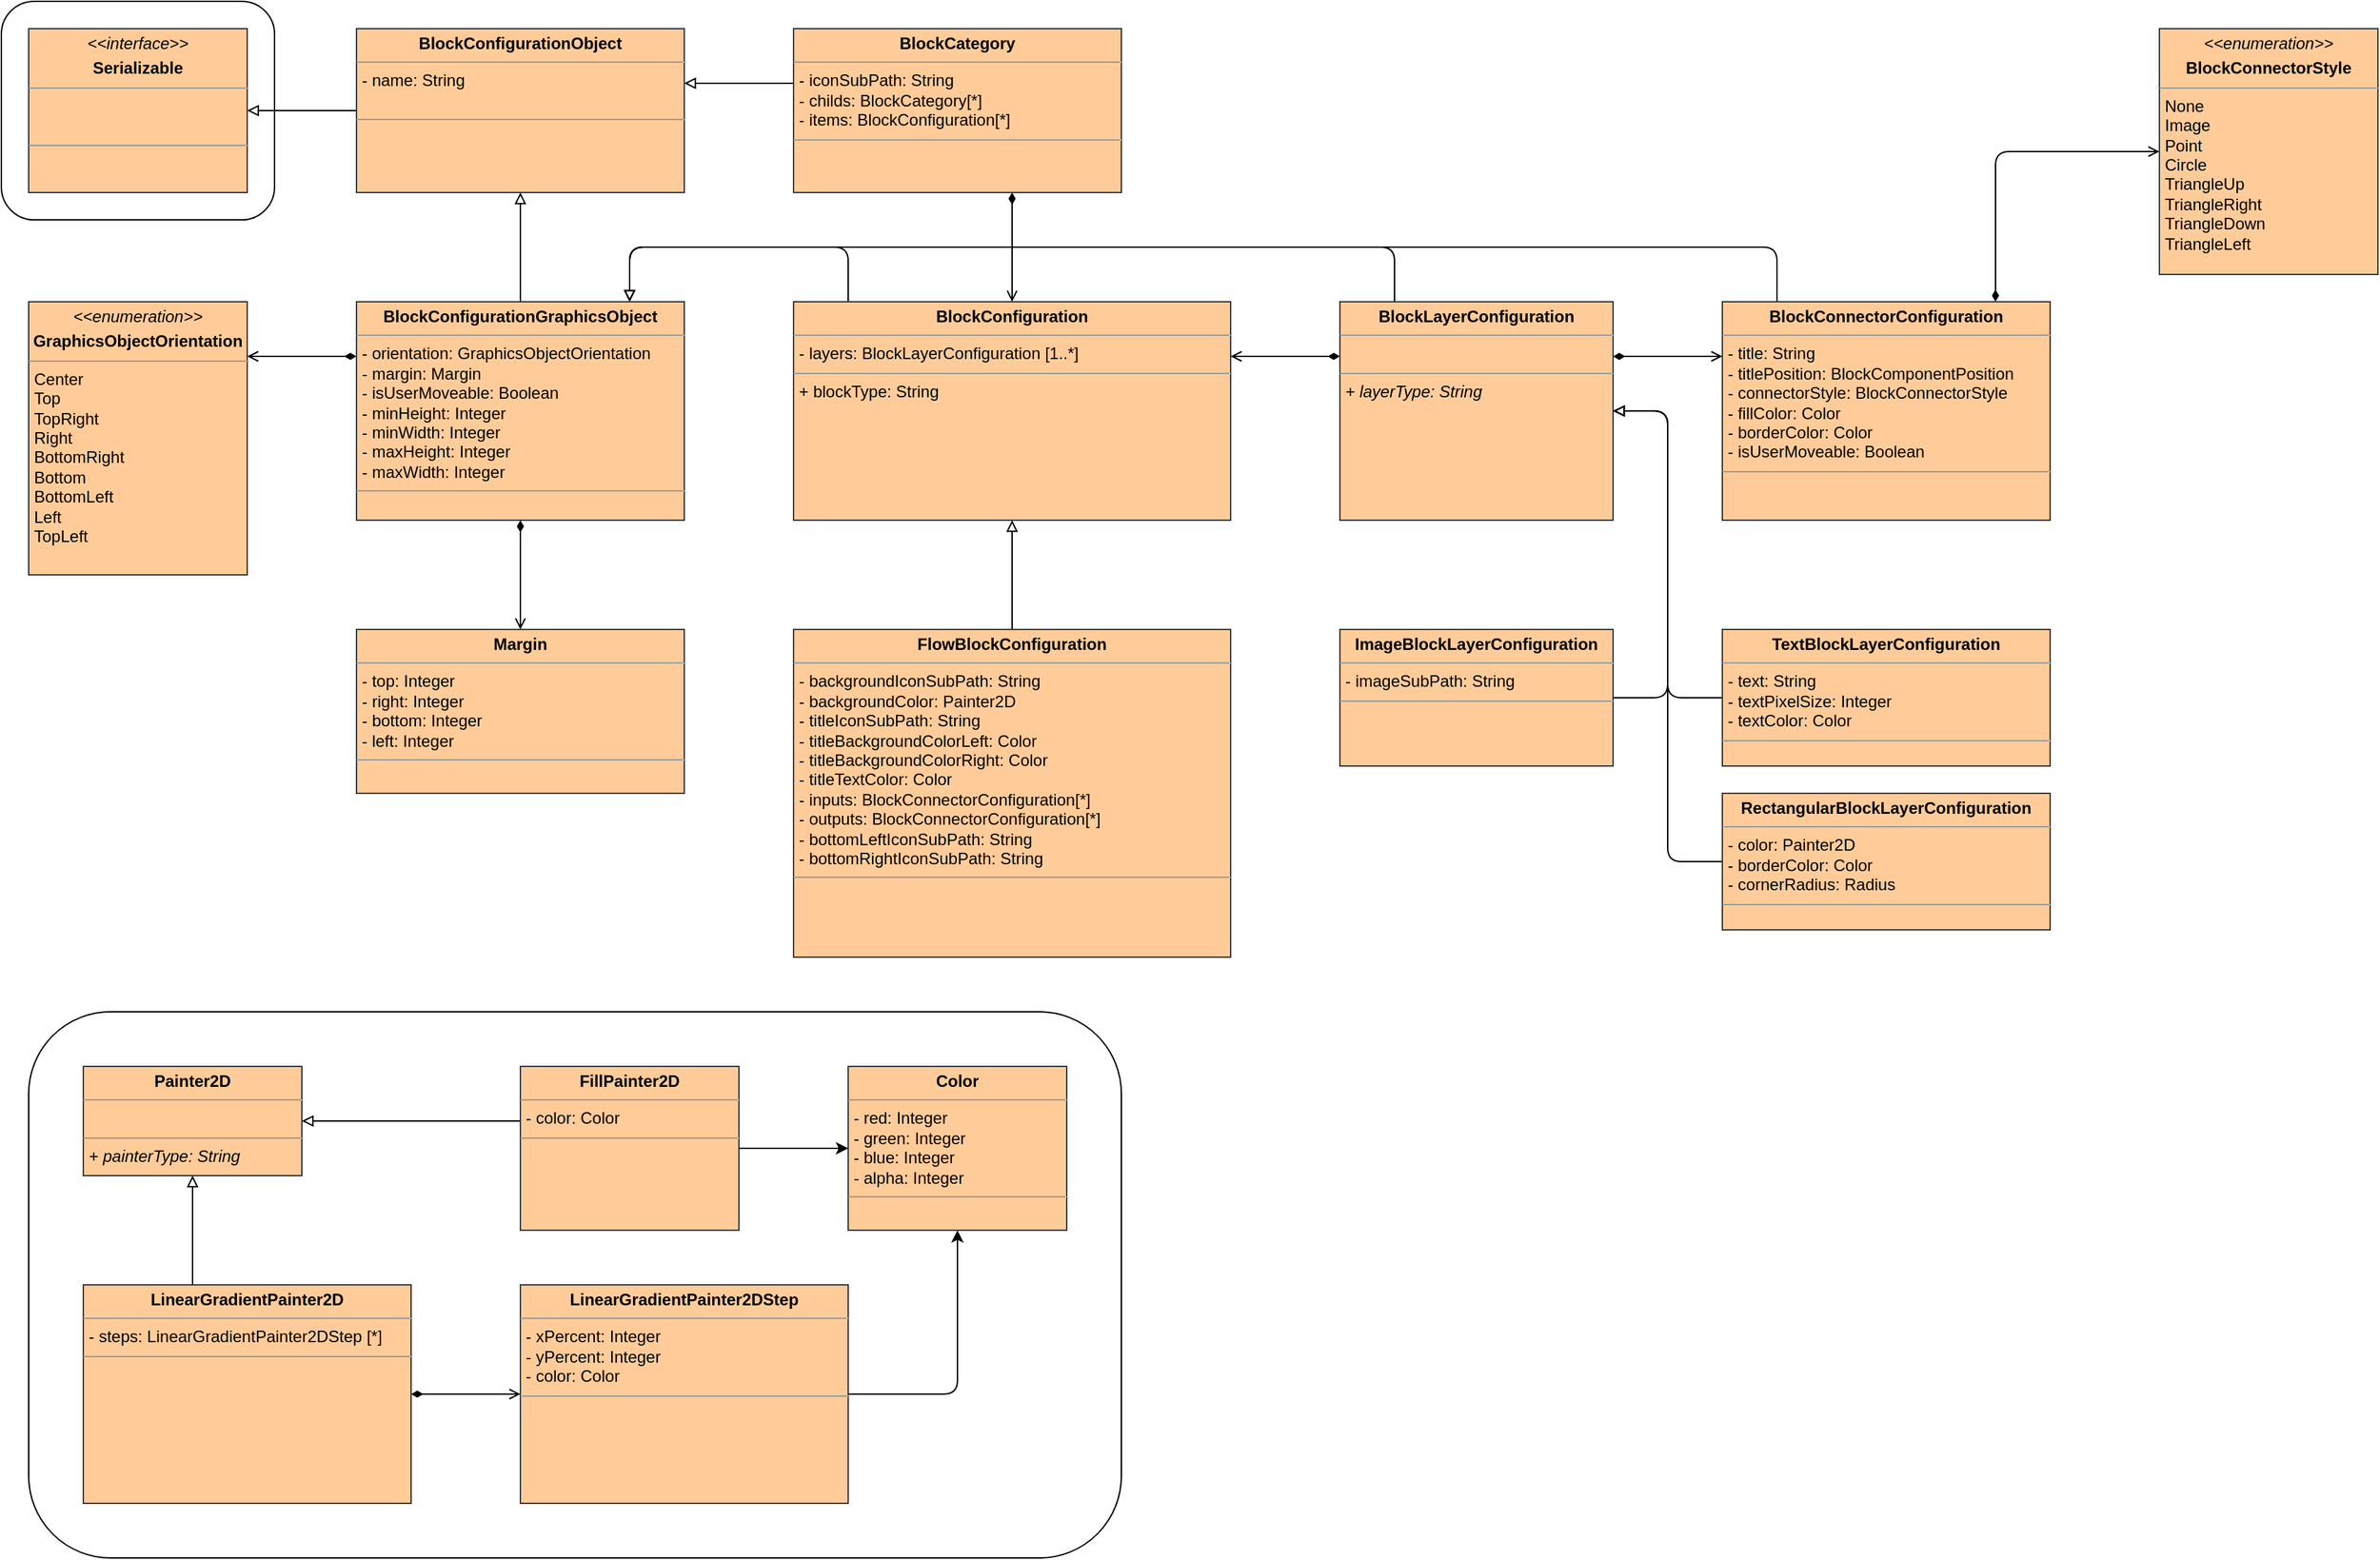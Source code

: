 <mxfile version="21.2.1" type="device">
  <diagram name="Page-1" id="bijCbvyjQg8kNUzDMzPC">
    <mxGraphModel dx="4592" dy="1188" grid="1" gridSize="10" guides="1" tooltips="1" connect="1" arrows="1" fold="1" page="1" pageScale="1" pageWidth="1654" pageHeight="1169" math="0" shadow="0">
      <root>
        <mxCell id="0" />
        <mxCell id="1" parent="0" />
        <mxCell id="ZP98TrWlsEKXRmw6uGA2-3" value="" style="rounded=1;whiteSpace=wrap;html=1;fillColor=none;" parent="1" vertex="1">
          <mxGeometry x="-1100" y="60" width="200" height="160" as="geometry" />
        </mxCell>
        <mxCell id="Usm42l7mpvRmvNhW53Z2-13" value="" style="rounded=1;whiteSpace=wrap;html=1;fillColor=none;" parent="1" vertex="1">
          <mxGeometry x="-1080" y="800" width="800" height="400" as="geometry" />
        </mxCell>
        <mxCell id="ePh9IVkR3JMS2fztgziI-18" style="edgeStyle=orthogonalEdgeStyle;rounded=1;orthogonalLoop=1;jettySize=auto;html=1;endArrow=block;endFill=0;" parent="1" source="Kr94CjTJ0kaK3zj6Oa0z-5" target="ePh9IVkR3JMS2fztgziI-14" edge="1">
          <mxGeometry relative="1" as="geometry">
            <Array as="points">
              <mxPoint x="-480" y="240" />
              <mxPoint x="-640" y="240" />
            </Array>
          </mxGeometry>
        </mxCell>
        <mxCell id="Kr94CjTJ0kaK3zj6Oa0z-5" value="&lt;p style=&quot;margin:0px;margin-top:4px;text-align:center;&quot;&gt;&lt;b&gt;BlockConfiguration&lt;/b&gt;&lt;/p&gt;&lt;hr size=&quot;1&quot;&gt;&lt;p style=&quot;margin:0px;margin-left:4px;&quot;&gt;&lt;span style=&quot;background-color: initial;&quot;&gt;- layers: BlockLayerConfiguration [1..*]&lt;/span&gt;&lt;/p&gt;&lt;hr size=&quot;1&quot;&gt;&lt;p style=&quot;margin:0px;margin-left:4px;&quot;&gt;+ blockType: String&lt;/p&gt;" style="verticalAlign=top;align=left;overflow=fill;fontSize=12;fontFamily=Helvetica;html=1;fillColor=#ffcc99;strokeColor=#36393d;" parent="1" vertex="1">
          <mxGeometry x="-520" y="280" width="320" height="160" as="geometry" />
        </mxCell>
        <mxCell id="Kr94CjTJ0kaK3zj6Oa0z-10" style="edgeStyle=orthogonalEdgeStyle;rounded=0;orthogonalLoop=1;jettySize=auto;html=1;endArrow=open;endFill=0;startArrow=diamondThin;startFill=1;" parent="1" source="Kr94CjTJ0kaK3zj6Oa0z-7" target="Kr94CjTJ0kaK3zj6Oa0z-5" edge="1">
          <mxGeometry relative="1" as="geometry">
            <Array as="points">
              <mxPoint x="-360" y="240" />
              <mxPoint x="-360" y="240" />
            </Array>
          </mxGeometry>
        </mxCell>
        <mxCell id="ePh9IVkR3JMS2fztgziI-19" style="edgeStyle=orthogonalEdgeStyle;rounded=0;orthogonalLoop=1;jettySize=auto;html=1;endArrow=block;endFill=0;" parent="1" source="Kr94CjTJ0kaK3zj6Oa0z-7" target="ePh9IVkR3JMS2fztgziI-13" edge="1">
          <mxGeometry relative="1" as="geometry">
            <Array as="points">
              <mxPoint x="-540" y="120" />
              <mxPoint x="-540" y="120" />
            </Array>
          </mxGeometry>
        </mxCell>
        <mxCell id="Kr94CjTJ0kaK3zj6Oa0z-7" value="&lt;p style=&quot;margin:0px;margin-top:4px;text-align:center;&quot;&gt;&lt;b&gt;BlockCategory&lt;/b&gt;&lt;/p&gt;&lt;hr size=&quot;1&quot;&gt;&lt;p style=&quot;margin:0px;margin-left:4px;&quot;&gt;&lt;span style=&quot;background-color: initial;&quot;&gt;- iconSubPath: String&lt;/span&gt;&lt;br&gt;&lt;/p&gt;&lt;p style=&quot;margin:0px;margin-left:4px;&quot;&gt;- childs: BlockCategory[*]&lt;/p&gt;&lt;p style=&quot;margin:0px;margin-left:4px;&quot;&gt;- items: BlockConfiguration[*]&lt;/p&gt;&lt;hr size=&quot;1&quot;&gt;&lt;p style=&quot;margin:0px;margin-left:4px;&quot;&gt;&lt;br&gt;&lt;/p&gt;" style="verticalAlign=top;align=left;overflow=fill;fontSize=12;fontFamily=Helvetica;html=1;fillColor=#ffcc99;strokeColor=#36393d;" parent="1" vertex="1">
          <mxGeometry x="-520" y="80" width="240" height="120" as="geometry" />
        </mxCell>
        <mxCell id="Kr94CjTJ0kaK3zj6Oa0z-15" style="edgeStyle=orthogonalEdgeStyle;rounded=1;orthogonalLoop=1;jettySize=auto;html=1;startArrow=none;startFill=0;endArrow=block;endFill=0;" parent="1" source="Kr94CjTJ0kaK3zj6Oa0z-13" target="Kr94CjTJ0kaK3zj6Oa0z-5" edge="1">
          <mxGeometry relative="1" as="geometry">
            <Array as="points">
              <mxPoint x="-390" y="420" />
              <mxPoint x="-390" y="420" />
            </Array>
          </mxGeometry>
        </mxCell>
        <mxCell id="Kr94CjTJ0kaK3zj6Oa0z-13" value="&lt;p style=&quot;margin:0px;margin-top:4px;text-align:center;&quot;&gt;&lt;b&gt;FlowBlockConfiguration&lt;/b&gt;&lt;/p&gt;&lt;hr size=&quot;1&quot;&gt;&lt;p style=&quot;margin:0px;margin-left:4px;&quot;&gt;- backgroundIconSubPath: String&lt;br&gt;&lt;/p&gt;&lt;p style=&quot;margin:0px;margin-left:4px;&quot;&gt;- backgroundColor: Painter2D&lt;/p&gt;&lt;p style=&quot;margin:0px;margin-left:4px;&quot;&gt;- titleIconSubPath: String&lt;/p&gt;&lt;p style=&quot;margin:0px;margin-left:4px;&quot;&gt;- titleBackgroundColorLeft: Color&lt;/p&gt;&lt;p style=&quot;margin:0px;margin-left:4px;&quot;&gt;- titleBackgroundColorRight: Color&lt;/p&gt;&lt;p style=&quot;margin:0px;margin-left:4px;&quot;&gt;- titleTextColor: Color&lt;/p&gt;&lt;p style=&quot;margin:0px;margin-left:4px;&quot;&gt;- inputs: BlockConnectorConfiguration[*]&lt;/p&gt;&lt;p style=&quot;margin:0px;margin-left:4px;&quot;&gt;- outputs: BlockConnectorConfiguration[*]&lt;/p&gt;&lt;p style=&quot;margin:0px;margin-left:4px;&quot;&gt;- bottomLeftIconSubPath: String&lt;/p&gt;&lt;p style=&quot;margin:0px;margin-left:4px;&quot;&gt;- bottomRightIconSubPath: String&lt;/p&gt;&lt;hr size=&quot;1&quot;&gt;&lt;p style=&quot;margin:0px;margin-left:4px;&quot;&gt;&lt;br&gt;&lt;/p&gt;" style="verticalAlign=top;align=left;overflow=fill;fontSize=12;fontFamily=Helvetica;html=1;fillColor=#ffcc99;strokeColor=#36393d;" parent="1" vertex="1">
          <mxGeometry x="-520" y="520" width="320" height="240" as="geometry" />
        </mxCell>
        <mxCell id="ePh9IVkR3JMS2fztgziI-2" style="edgeStyle=orthogonalEdgeStyle;rounded=1;orthogonalLoop=1;jettySize=auto;html=1;endArrow=open;endFill=0;startArrow=diamondThin;startFill=1;" parent="1" source="Kr94CjTJ0kaK3zj6Oa0z-17" target="7cLlQXhDg1beDr6o0wLe-5" edge="1">
          <mxGeometry relative="1" as="geometry">
            <Array as="points">
              <mxPoint x="360" y="170" />
            </Array>
          </mxGeometry>
        </mxCell>
        <mxCell id="Usm42l7mpvRmvNhW53Z2-2" style="edgeStyle=orthogonalEdgeStyle;rounded=1;orthogonalLoop=1;jettySize=auto;html=1;endArrow=block;endFill=0;" parent="1" source="Kr94CjTJ0kaK3zj6Oa0z-17" target="ePh9IVkR3JMS2fztgziI-14" edge="1">
          <mxGeometry relative="1" as="geometry">
            <Array as="points">
              <mxPoint x="200" y="240" />
              <mxPoint x="-640" y="240" />
            </Array>
          </mxGeometry>
        </mxCell>
        <mxCell id="Kr94CjTJ0kaK3zj6Oa0z-17" value="&lt;p style=&quot;margin:0px;margin-top:4px;text-align:center;&quot;&gt;&lt;b&gt;BlockConnectorConfiguration&lt;/b&gt;&lt;/p&gt;&lt;hr size=&quot;1&quot;&gt;&lt;p style=&quot;margin:0px;margin-left:4px;&quot;&gt;&lt;span style=&quot;background-color: initial;&quot;&gt;- title: String&lt;/span&gt;&lt;br&gt;&lt;/p&gt;&lt;p style=&quot;margin:0px;margin-left:4px;&quot;&gt;- titlePosition: BlockComponentPosition&lt;/p&gt;&lt;p style=&quot;margin:0px;margin-left:4px;&quot;&gt;&lt;span style=&quot;background-color: initial;&quot;&gt;- connectorStyle: BlockConnectorStyle&lt;/span&gt;&lt;/p&gt;&lt;p style=&quot;margin:0px;margin-left:4px;&quot;&gt;- fillColor: Color&lt;/p&gt;&lt;p style=&quot;margin:0px;margin-left:4px;&quot;&gt;- borderColor: Color&lt;/p&gt;&lt;p style=&quot;margin:0px;margin-left:4px;&quot;&gt;&lt;span style=&quot;background-color: initial;&quot;&gt;- isUserMoveable: Boolean&lt;/span&gt;&lt;/p&gt;&lt;hr size=&quot;1&quot;&gt;&lt;p style=&quot;margin:0px;margin-left:4px;&quot;&gt;&lt;br&gt;&lt;/p&gt;" style="verticalAlign=top;align=left;overflow=fill;fontSize=12;fontFamily=Helvetica;html=1;fillColor=#ffcc99;strokeColor=#36393d;" parent="1" vertex="1">
          <mxGeometry x="160" y="280" width="240" height="160" as="geometry" />
        </mxCell>
        <mxCell id="7cLlQXhDg1beDr6o0wLe-5" value="&lt;p style=&quot;margin:0px;margin-top:4px;text-align:center;&quot;&gt;&lt;span style=&quot;background-color: initial;&quot;&gt;&lt;i&gt;&amp;lt;&amp;lt;enumeration&amp;gt;&amp;gt;&lt;/i&gt;&lt;/span&gt;&lt;/p&gt;&lt;p style=&quot;margin:0px;margin-top:4px;text-align:center;&quot;&gt;&lt;b&gt;BlockConnectorStyle&lt;/b&gt;&lt;/p&gt;&lt;hr size=&quot;1&quot;&gt;&lt;p style=&quot;margin:0px;margin-left:4px;&quot;&gt;None&lt;/p&gt;&lt;p style=&quot;margin:0px;margin-left:4px;&quot;&gt;Image&lt;/p&gt;&lt;p style=&quot;margin:0px;margin-left:4px;&quot;&gt;Point&lt;/p&gt;&lt;p style=&quot;margin:0px;margin-left:4px;&quot;&gt;Circle&lt;/p&gt;&lt;p style=&quot;margin:0px;margin-left:4px;&quot;&gt;TriangleUp&lt;br&gt;&lt;/p&gt;&lt;p style=&quot;margin:0px;margin-left:4px;&quot;&gt;TriangleRight&lt;/p&gt;&lt;p style=&quot;margin:0px;margin-left:4px;&quot;&gt;TriangleDown&lt;br&gt;&lt;/p&gt;&lt;p style=&quot;margin:0px;margin-left:4px;&quot;&gt;TriangleLeft&lt;/p&gt;" style="verticalAlign=top;align=left;overflow=fill;fontSize=12;fontFamily=Helvetica;html=1;fillColor=#ffcc99;strokeColor=#36393d;" parent="1" vertex="1">
          <mxGeometry x="480" y="80" width="160" height="180" as="geometry" />
        </mxCell>
        <mxCell id="7cLlQXhDg1beDr6o0wLe-9" value="&lt;p style=&quot;margin:0px;margin-top:4px;text-align:center;&quot;&gt;&lt;span style=&quot;background-color: initial;&quot;&gt;&lt;i&gt;&amp;lt;&amp;lt;enumeration&amp;gt;&amp;gt;&lt;/i&gt;&lt;/span&gt;&lt;/p&gt;&lt;p style=&quot;margin:0px;margin-top:4px;text-align:center;&quot;&gt;&lt;b&gt;GraphicsObjectOrientation&lt;/b&gt;&lt;/p&gt;&lt;hr size=&quot;1&quot;&gt;&lt;p style=&quot;margin:0px;margin-left:4px;&quot;&gt;Center&lt;/p&gt;&lt;p style=&quot;margin:0px;margin-left:4px;&quot;&gt;Top&lt;br&gt;&lt;/p&gt;&lt;p style=&quot;margin:0px;margin-left:4px;&quot;&gt;TopRight&lt;/p&gt;&lt;p style=&quot;margin:0px;margin-left:4px;&quot;&gt;Right&lt;br&gt;&lt;/p&gt;&lt;p style=&quot;margin:0px;margin-left:4px;&quot;&gt;BottomRight&lt;/p&gt;&lt;p style=&quot;margin:0px;margin-left:4px;&quot;&gt;Bottom&lt;br&gt;&lt;/p&gt;&lt;p style=&quot;margin:0px;margin-left:4px;&quot;&gt;BottomLeft&lt;/p&gt;&lt;p style=&quot;margin:0px;margin-left:4px;&quot;&gt;Left&lt;/p&gt;&lt;p style=&quot;margin:0px;margin-left:4px;&quot;&gt;TopLeft&lt;/p&gt;" style="verticalAlign=top;align=left;overflow=fill;fontSize=12;fontFamily=Helvetica;html=1;fillColor=#ffcc99;strokeColor=#36393d;" parent="1" vertex="1">
          <mxGeometry x="-1080" y="280" width="160" height="200" as="geometry" />
        </mxCell>
        <mxCell id="rgvLoKWmhaszvUanCknA-4" style="edgeStyle=orthogonalEdgeStyle;rounded=1;orthogonalLoop=1;jettySize=auto;html=1;endArrow=open;endFill=0;startArrow=diamondThin;startFill=1;" parent="1" source="gfyZQH3p_-o6-unTjxzU-1" target="Kr94CjTJ0kaK3zj6Oa0z-5" edge="1">
          <mxGeometry relative="1" as="geometry">
            <Array as="points">
              <mxPoint x="-150" y="320" />
              <mxPoint x="-150" y="320" />
            </Array>
          </mxGeometry>
        </mxCell>
        <mxCell id="ePh9IVkR3JMS2fztgziI-12" style="edgeStyle=orthogonalEdgeStyle;rounded=0;orthogonalLoop=1;jettySize=auto;html=1;endArrow=open;endFill=0;startArrow=diamondThin;startFill=1;" parent="1" source="gfyZQH3p_-o6-unTjxzU-1" target="Kr94CjTJ0kaK3zj6Oa0z-17" edge="1">
          <mxGeometry relative="1" as="geometry">
            <Array as="points">
              <mxPoint x="120" y="320" />
              <mxPoint x="120" y="320" />
            </Array>
          </mxGeometry>
        </mxCell>
        <mxCell id="Usm42l7mpvRmvNhW53Z2-1" style="edgeStyle=orthogonalEdgeStyle;rounded=1;orthogonalLoop=1;jettySize=auto;html=1;endArrow=block;endFill=0;" parent="1" source="gfyZQH3p_-o6-unTjxzU-1" target="ePh9IVkR3JMS2fztgziI-14" edge="1">
          <mxGeometry relative="1" as="geometry">
            <Array as="points">
              <mxPoint x="-80" y="240" />
              <mxPoint x="-640" y="240" />
            </Array>
          </mxGeometry>
        </mxCell>
        <mxCell id="gfyZQH3p_-o6-unTjxzU-1" value="&lt;p style=&quot;margin:0px;margin-top:4px;text-align:center;&quot;&gt;&lt;b&gt;BlockLayerConfiguration&lt;/b&gt;&lt;/p&gt;&lt;hr size=&quot;1&quot;&gt;&lt;p style=&quot;margin:0px;margin-left:4px;&quot;&gt;&lt;br&gt;&lt;/p&gt;&lt;hr size=&quot;1&quot;&gt;&lt;p style=&quot;margin:0px;margin-left:4px;&quot;&gt;&lt;i style=&quot;border-color: var(--border-color);&quot;&gt;+ layerType: String&lt;/i&gt;&lt;br&gt;&lt;/p&gt;" style="verticalAlign=top;align=left;overflow=fill;fontSize=12;fontFamily=Helvetica;html=1;fillColor=#ffcc99;strokeColor=#36393d;" parent="1" vertex="1">
          <mxGeometry x="-120" y="280" width="200" height="160" as="geometry" />
        </mxCell>
        <mxCell id="ePh9IVkR3JMS2fztgziI-6" style="edgeStyle=orthogonalEdgeStyle;rounded=1;orthogonalLoop=1;jettySize=auto;html=1;endArrow=block;endFill=0;" parent="1" source="rgvLoKWmhaszvUanCknA-1" target="gfyZQH3p_-o6-unTjxzU-1" edge="1">
          <mxGeometry relative="1" as="geometry">
            <Array as="points">
              <mxPoint x="120" y="570" />
            </Array>
          </mxGeometry>
        </mxCell>
        <mxCell id="rgvLoKWmhaszvUanCknA-1" value="&lt;p style=&quot;margin:0px;margin-top:4px;text-align:center;&quot;&gt;&lt;b&gt;ImageBlockLayerConfiguration&lt;/b&gt;&lt;/p&gt;&lt;hr size=&quot;1&quot;&gt;&lt;p style=&quot;margin:0px;margin-left:4px;&quot;&gt;&lt;span style=&quot;background-color: initial;&quot;&gt;- imageSubPath: String&lt;/span&gt;&lt;/p&gt;&lt;hr size=&quot;1&quot;&gt;&lt;p style=&quot;margin:0px;margin-left:4px;&quot;&gt;&lt;br&gt;&lt;/p&gt;" style="verticalAlign=top;align=left;overflow=fill;fontSize=12;fontFamily=Helvetica;html=1;fillColor=#ffcc99;strokeColor=#36393d;" parent="1" vertex="1">
          <mxGeometry x="-120" y="520" width="200" height="100" as="geometry" />
        </mxCell>
        <mxCell id="ePh9IVkR3JMS2fztgziI-7" style="edgeStyle=orthogonalEdgeStyle;rounded=1;orthogonalLoop=1;jettySize=auto;html=1;endArrow=block;endFill=0;" parent="1" source="rgvLoKWmhaszvUanCknA-8" target="gfyZQH3p_-o6-unTjxzU-1" edge="1">
          <mxGeometry relative="1" as="geometry">
            <Array as="points">
              <mxPoint x="120" y="570" />
            </Array>
          </mxGeometry>
        </mxCell>
        <mxCell id="rgvLoKWmhaszvUanCknA-8" value="&lt;p style=&quot;margin:0px;margin-top:4px;text-align:center;&quot;&gt;&lt;b&gt;TextBlockLayerConfiguration&lt;/b&gt;&lt;/p&gt;&lt;hr size=&quot;1&quot;&gt;&lt;p style=&quot;margin:0px;margin-left:4px;&quot;&gt;&lt;span style=&quot;background-color: initial;&quot;&gt;- text: String&lt;/span&gt;&lt;br&gt;&lt;/p&gt;&lt;p style=&quot;margin:0px;margin-left:4px;&quot;&gt;- textPixelSize: Integer&lt;/p&gt;&lt;p style=&quot;margin:0px;margin-left:4px;&quot;&gt;- textColor: Color&lt;br&gt;&lt;/p&gt;&lt;hr size=&quot;1&quot;&gt;&lt;p style=&quot;margin:0px;margin-left:4px;&quot;&gt;&lt;br&gt;&lt;/p&gt;" style="verticalAlign=top;align=left;overflow=fill;fontSize=12;fontFamily=Helvetica;html=1;fillColor=#ffcc99;strokeColor=#36393d;" parent="1" vertex="1">
          <mxGeometry x="160" y="520" width="240" height="100" as="geometry" />
        </mxCell>
        <mxCell id="ePh9IVkR3JMS2fztgziI-8" style="edgeStyle=orthogonalEdgeStyle;rounded=1;orthogonalLoop=1;jettySize=auto;html=1;endArrow=block;endFill=0;" parent="1" source="rgvLoKWmhaszvUanCknA-14" target="gfyZQH3p_-o6-unTjxzU-1" edge="1">
          <mxGeometry relative="1" as="geometry">
            <Array as="points">
              <mxPoint x="120" y="690" />
            </Array>
          </mxGeometry>
        </mxCell>
        <mxCell id="rgvLoKWmhaszvUanCknA-14" value="&lt;p style=&quot;margin:0px;margin-top:4px;text-align:center;&quot;&gt;&lt;b&gt;RectangularBlockLayerConfiguration&lt;/b&gt;&lt;/p&gt;&lt;hr size=&quot;1&quot;&gt;&lt;p style=&quot;margin:0px;margin-left:4px;&quot;&gt;&lt;span style=&quot;background-color: initial;&quot;&gt;- color: Painter2D&lt;/span&gt;&lt;br&gt;&lt;/p&gt;&lt;p style=&quot;margin:0px;margin-left:4px;&quot;&gt;&lt;span style=&quot;background-color: initial;&quot;&gt;- borderColor: Color&lt;/span&gt;&lt;/p&gt;&lt;p style=&quot;margin:0px;margin-left:4px;&quot;&gt;&lt;span style=&quot;background-color: initial;&quot;&gt;- cornerRadius: Radius&lt;/span&gt;&lt;/p&gt;&lt;hr size=&quot;1&quot;&gt;&lt;p style=&quot;margin:0px;margin-left:4px;&quot;&gt;&lt;br&gt;&lt;/p&gt;" style="verticalAlign=top;align=left;overflow=fill;fontSize=12;fontFamily=Helvetica;html=1;fillColor=#ffcc99;strokeColor=#36393d;" parent="1" vertex="1">
          <mxGeometry x="160" y="640" width="240" height="100" as="geometry" />
        </mxCell>
        <mxCell id="ZP98TrWlsEKXRmw6uGA2-2" style="edgeStyle=orthogonalEdgeStyle;rounded=0;orthogonalLoop=1;jettySize=auto;html=1;endArrow=block;endFill=0;" parent="1" source="ePh9IVkR3JMS2fztgziI-13" target="ZP98TrWlsEKXRmw6uGA2-1" edge="1">
          <mxGeometry relative="1" as="geometry" />
        </mxCell>
        <mxCell id="ePh9IVkR3JMS2fztgziI-13" value="&lt;p style=&quot;margin:0px;margin-top:4px;text-align:center;&quot;&gt;&lt;b&gt;BlockConfigurationObject&lt;/b&gt;&lt;/p&gt;&lt;hr size=&quot;1&quot;&gt;&lt;p style=&quot;margin:0px;margin-left:4px;&quot;&gt;- name: String&lt;br&gt;&lt;/p&gt;&lt;p style=&quot;margin:0px;margin-left:4px;&quot;&gt;&lt;br&gt;&lt;/p&gt;&lt;hr size=&quot;1&quot;&gt;&lt;p style=&quot;margin:0px;margin-left:4px;&quot;&gt;&lt;br&gt;&lt;/p&gt;" style="verticalAlign=top;align=left;overflow=fill;fontSize=12;fontFamily=Helvetica;html=1;fillColor=#ffcc99;strokeColor=#36393d;" parent="1" vertex="1">
          <mxGeometry x="-840" y="80" width="240" height="120" as="geometry" />
        </mxCell>
        <mxCell id="ePh9IVkR3JMS2fztgziI-16" style="edgeStyle=orthogonalEdgeStyle;rounded=0;orthogonalLoop=1;jettySize=auto;html=1;endArrow=block;endFill=0;" parent="1" source="ePh9IVkR3JMS2fztgziI-14" target="ePh9IVkR3JMS2fztgziI-13" edge="1">
          <mxGeometry relative="1" as="geometry" />
        </mxCell>
        <mxCell id="ePh9IVkR3JMS2fztgziI-17" style="edgeStyle=orthogonalEdgeStyle;rounded=0;orthogonalLoop=1;jettySize=auto;html=1;endArrow=open;endFill=0;startArrow=diamondThin;startFill=1;" parent="1" source="ePh9IVkR3JMS2fztgziI-14" target="ePh9IVkR3JMS2fztgziI-15" edge="1">
          <mxGeometry relative="1" as="geometry" />
        </mxCell>
        <mxCell id="Usm42l7mpvRmvNhW53Z2-3" style="edgeStyle=orthogonalEdgeStyle;rounded=0;orthogonalLoop=1;jettySize=auto;html=1;endArrow=open;endFill=0;startArrow=diamondThin;startFill=1;" parent="1" source="ePh9IVkR3JMS2fztgziI-14" target="7cLlQXhDg1beDr6o0wLe-9" edge="1">
          <mxGeometry relative="1" as="geometry">
            <Array as="points">
              <mxPoint x="-880" y="320" />
              <mxPoint x="-880" y="320" />
            </Array>
          </mxGeometry>
        </mxCell>
        <mxCell id="ePh9IVkR3JMS2fztgziI-14" value="&lt;p style=&quot;margin:0px;margin-top:4px;text-align:center;&quot;&gt;&lt;b&gt;BlockConfigurationGraphicsObject&lt;/b&gt;&lt;/p&gt;&lt;hr size=&quot;1&quot;&gt;&lt;p style=&quot;margin:0px;margin-left:4px;&quot;&gt;- orientation: GraphicsObjectOrientation&lt;br&gt;&lt;/p&gt;&lt;p style=&quot;margin:0px;margin-left:4px;&quot;&gt;- margin: Margin&lt;/p&gt;&lt;p style=&quot;margin:0px;margin-left:4px;&quot;&gt;- isUserMoveable: Boolean&lt;/p&gt;&lt;p style=&quot;border-color: var(--border-color); margin: 0px 0px 0px 4px;&quot;&gt;- minHeight: Integer&lt;br style=&quot;border-color: var(--border-color);&quot;&gt;&lt;/p&gt;&lt;p style=&quot;border-color: var(--border-color); margin: 0px 0px 0px 4px;&quot;&gt;- minWidth: Integer&lt;br style=&quot;border-color: var(--border-color);&quot;&gt;&lt;/p&gt;&lt;p style=&quot;border-color: var(--border-color); margin: 0px 0px 0px 4px;&quot;&gt;- maxHeight: Integer&lt;/p&gt;&lt;p style=&quot;border-color: var(--border-color); margin: 0px 0px 0px 4px;&quot;&gt;- maxWidth: Integer&lt;/p&gt;&lt;hr size=&quot;1&quot;&gt;&lt;p style=&quot;margin:0px;margin-left:4px;&quot;&gt;&lt;br&gt;&lt;/p&gt;" style="verticalAlign=top;align=left;overflow=fill;fontSize=12;fontFamily=Helvetica;html=1;fillColor=#ffcc99;strokeColor=#36393d;" parent="1" vertex="1">
          <mxGeometry x="-840" y="280" width="240" height="160" as="geometry" />
        </mxCell>
        <mxCell id="ePh9IVkR3JMS2fztgziI-15" value="&lt;p style=&quot;margin:0px;margin-top:4px;text-align:center;&quot;&gt;&lt;b&gt;Margin&lt;/b&gt;&lt;/p&gt;&lt;hr size=&quot;1&quot;&gt;&lt;p style=&quot;margin:0px;margin-left:4px;&quot;&gt;- top: Integer&lt;br&gt;&lt;/p&gt;&lt;p style=&quot;margin:0px;margin-left:4px;&quot;&gt;- right: Integer&lt;/p&gt;&lt;p style=&quot;margin:0px;margin-left:4px;&quot;&gt;- bottom: Integer&lt;/p&gt;&lt;p style=&quot;margin:0px;margin-left:4px;&quot;&gt;- left: Integer&lt;/p&gt;&lt;hr size=&quot;1&quot;&gt;&lt;p style=&quot;margin:0px;margin-left:4px;&quot;&gt;&lt;br&gt;&lt;/p&gt;" style="verticalAlign=top;align=left;overflow=fill;fontSize=12;fontFamily=Helvetica;html=1;fillColor=#ffcc99;strokeColor=#36393d;" parent="1" vertex="1">
          <mxGeometry x="-840" y="520" width="240" height="120" as="geometry" />
        </mxCell>
        <mxCell id="Usm42l7mpvRmvNhW53Z2-6" value="&lt;p style=&quot;margin:0px;margin-top:4px;text-align:center;&quot;&gt;&lt;b&gt;Painter2D&lt;/b&gt;&lt;/p&gt;&lt;hr size=&quot;1&quot;&gt;&lt;p style=&quot;margin:0px;margin-left:4px;&quot;&gt;&lt;br&gt;&lt;/p&gt;&lt;hr size=&quot;1&quot;&gt;&lt;p style=&quot;margin:0px;margin-left:4px;&quot;&gt;&lt;i&gt;+ painterType: String&lt;/i&gt;&lt;/p&gt;" style="verticalAlign=top;align=left;overflow=fill;fontSize=12;fontFamily=Helvetica;html=1;fillColor=#ffcc99;strokeColor=#36393d;" parent="1" vertex="1">
          <mxGeometry x="-1040" y="840" width="160" height="80" as="geometry" />
        </mxCell>
        <mxCell id="Usm42l7mpvRmvNhW53Z2-10" style="edgeStyle=orthogonalEdgeStyle;rounded=0;orthogonalLoop=1;jettySize=auto;html=1;endArrow=block;endFill=0;" parent="1" source="Usm42l7mpvRmvNhW53Z2-7" target="Usm42l7mpvRmvNhW53Z2-6" edge="1">
          <mxGeometry relative="1" as="geometry">
            <Array as="points">
              <mxPoint x="-840" y="880" />
              <mxPoint x="-840" y="880" />
            </Array>
          </mxGeometry>
        </mxCell>
        <mxCell id="Usm42l7mpvRmvNhW53Z2-15" style="edgeStyle=orthogonalEdgeStyle;rounded=0;orthogonalLoop=1;jettySize=auto;html=1;" parent="1" source="Usm42l7mpvRmvNhW53Z2-7" target="Usm42l7mpvRmvNhW53Z2-14" edge="1">
          <mxGeometry relative="1" as="geometry" />
        </mxCell>
        <mxCell id="Usm42l7mpvRmvNhW53Z2-7" value="&lt;p style=&quot;margin:0px;margin-top:4px;text-align:center;&quot;&gt;&lt;b&gt;FillPainter2D&lt;/b&gt;&lt;/p&gt;&lt;hr size=&quot;1&quot;&gt;&lt;p style=&quot;margin:0px;margin-left:4px;&quot;&gt;- color: Color&lt;/p&gt;&lt;hr size=&quot;1&quot;&gt;&lt;p style=&quot;margin:0px;margin-left:4px;&quot;&gt;&lt;br&gt;&lt;/p&gt;" style="verticalAlign=top;align=left;overflow=fill;fontSize=12;fontFamily=Helvetica;html=1;fillColor=#ffcc99;strokeColor=#36393d;" parent="1" vertex="1">
          <mxGeometry x="-720" y="840" width="160" height="120" as="geometry" />
        </mxCell>
        <mxCell id="Usm42l7mpvRmvNhW53Z2-11" style="edgeStyle=orthogonalEdgeStyle;rounded=0;orthogonalLoop=1;jettySize=auto;html=1;endArrow=block;endFill=0;" parent="1" source="Usm42l7mpvRmvNhW53Z2-8" target="Usm42l7mpvRmvNhW53Z2-6" edge="1">
          <mxGeometry relative="1" as="geometry">
            <Array as="points">
              <mxPoint x="-960" y="980" />
              <mxPoint x="-960" y="980" />
            </Array>
          </mxGeometry>
        </mxCell>
        <mxCell id="Usm42l7mpvRmvNhW53Z2-12" style="edgeStyle=orthogonalEdgeStyle;rounded=0;orthogonalLoop=1;jettySize=auto;html=1;endArrow=open;endFill=0;startArrow=diamondThin;startFill=1;" parent="1" source="Usm42l7mpvRmvNhW53Z2-8" target="Usm42l7mpvRmvNhW53Z2-9" edge="1">
          <mxGeometry relative="1" as="geometry">
            <Array as="points">
              <mxPoint x="-840" y="1040" />
              <mxPoint x="-840" y="1040" />
            </Array>
          </mxGeometry>
        </mxCell>
        <mxCell id="Usm42l7mpvRmvNhW53Z2-8" value="&lt;p style=&quot;margin:0px;margin-top:4px;text-align:center;&quot;&gt;&lt;b&gt;LinearGradientPainter2D&lt;/b&gt;&lt;/p&gt;&lt;hr size=&quot;1&quot;&gt;&lt;p style=&quot;margin:0px;margin-left:4px;&quot;&gt;- steps: LinearGradientPainter2DStep [*]&lt;/p&gt;&lt;hr size=&quot;1&quot;&gt;&lt;p style=&quot;margin:0px;margin-left:4px;&quot;&gt;&lt;br&gt;&lt;/p&gt;" style="verticalAlign=top;align=left;overflow=fill;fontSize=12;fontFamily=Helvetica;html=1;fillColor=#ffcc99;strokeColor=#36393d;" parent="1" vertex="1">
          <mxGeometry x="-1040" y="1000" width="240" height="160" as="geometry" />
        </mxCell>
        <mxCell id="Usm42l7mpvRmvNhW53Z2-16" style="edgeStyle=orthogonalEdgeStyle;rounded=1;orthogonalLoop=1;jettySize=auto;html=1;" parent="1" source="Usm42l7mpvRmvNhW53Z2-9" target="Usm42l7mpvRmvNhW53Z2-14" edge="1">
          <mxGeometry relative="1" as="geometry">
            <Array as="points">
              <mxPoint x="-400" y="1080" />
            </Array>
          </mxGeometry>
        </mxCell>
        <mxCell id="Usm42l7mpvRmvNhW53Z2-9" value="&lt;p style=&quot;margin:0px;margin-top:4px;text-align:center;&quot;&gt;&lt;b&gt;LinearGradientPainter2DStep&lt;/b&gt;&lt;/p&gt;&lt;hr size=&quot;1&quot;&gt;&lt;p style=&quot;margin:0px;margin-left:4px;&quot;&gt;- xPercent: Integer&lt;/p&gt;&lt;p style=&quot;margin:0px;margin-left:4px;&quot;&gt;- yPercent: Integer&lt;/p&gt;&lt;p style=&quot;margin:0px;margin-left:4px;&quot;&gt;- color: Color&lt;/p&gt;&lt;hr size=&quot;1&quot;&gt;&lt;p style=&quot;margin:0px;margin-left:4px;&quot;&gt;&lt;br&gt;&lt;/p&gt;" style="verticalAlign=top;align=left;overflow=fill;fontSize=12;fontFamily=Helvetica;html=1;fillColor=#ffcc99;strokeColor=#36393d;" parent="1" vertex="1">
          <mxGeometry x="-720" y="1000" width="240" height="160" as="geometry" />
        </mxCell>
        <mxCell id="Usm42l7mpvRmvNhW53Z2-14" value="&lt;p style=&quot;margin:0px;margin-top:4px;text-align:center;&quot;&gt;&lt;b&gt;Color&lt;/b&gt;&lt;/p&gt;&lt;hr size=&quot;1&quot;&gt;&lt;p style=&quot;margin:0px;margin-left:4px;&quot;&gt;- red: Integer&lt;/p&gt;&lt;p style=&quot;margin:0px;margin-left:4px;&quot;&gt;- green: Integer&lt;/p&gt;&lt;p style=&quot;margin:0px;margin-left:4px;&quot;&gt;- blue: Integer&lt;/p&gt;&lt;p style=&quot;margin:0px;margin-left:4px;&quot;&gt;- alpha: Integer&lt;/p&gt;&lt;hr size=&quot;1&quot;&gt;&lt;p style=&quot;margin:0px;margin-left:4px;&quot;&gt;&lt;br&gt;&lt;/p&gt;" style="verticalAlign=top;align=left;overflow=fill;fontSize=12;fontFamily=Helvetica;html=1;fillColor=#ffcc99;strokeColor=#36393d;" parent="1" vertex="1">
          <mxGeometry x="-480" y="840" width="160" height="120" as="geometry" />
        </mxCell>
        <mxCell id="ZP98TrWlsEKXRmw6uGA2-1" value="&lt;p style=&quot;margin:0px;margin-top:4px;text-align:center;&quot;&gt;&lt;i&gt;&amp;lt;&amp;lt;interface&amp;gt;&amp;gt;&lt;/i&gt;&lt;/p&gt;&lt;p style=&quot;margin:0px;margin-top:4px;text-align:center;&quot;&gt;&lt;b&gt;Serializable&lt;/b&gt;&lt;/p&gt;&lt;hr size=&quot;1&quot;&gt;&lt;p style=&quot;margin:0px;margin-left:4px;&quot;&gt;&lt;br&gt;&lt;/p&gt;&lt;p style=&quot;margin:0px;margin-left:4px;&quot;&gt;&lt;br&gt;&lt;/p&gt;&lt;hr size=&quot;1&quot;&gt;&lt;p style=&quot;margin:0px;margin-left:4px;&quot;&gt;&lt;br&gt;&lt;/p&gt;" style="verticalAlign=top;align=left;overflow=fill;fontSize=12;fontFamily=Helvetica;html=1;fillColor=#ffcc99;strokeColor=#36393d;" parent="1" vertex="1">
          <mxGeometry x="-1080" y="80" width="160" height="120" as="geometry" />
        </mxCell>
      </root>
    </mxGraphModel>
  </diagram>
</mxfile>
